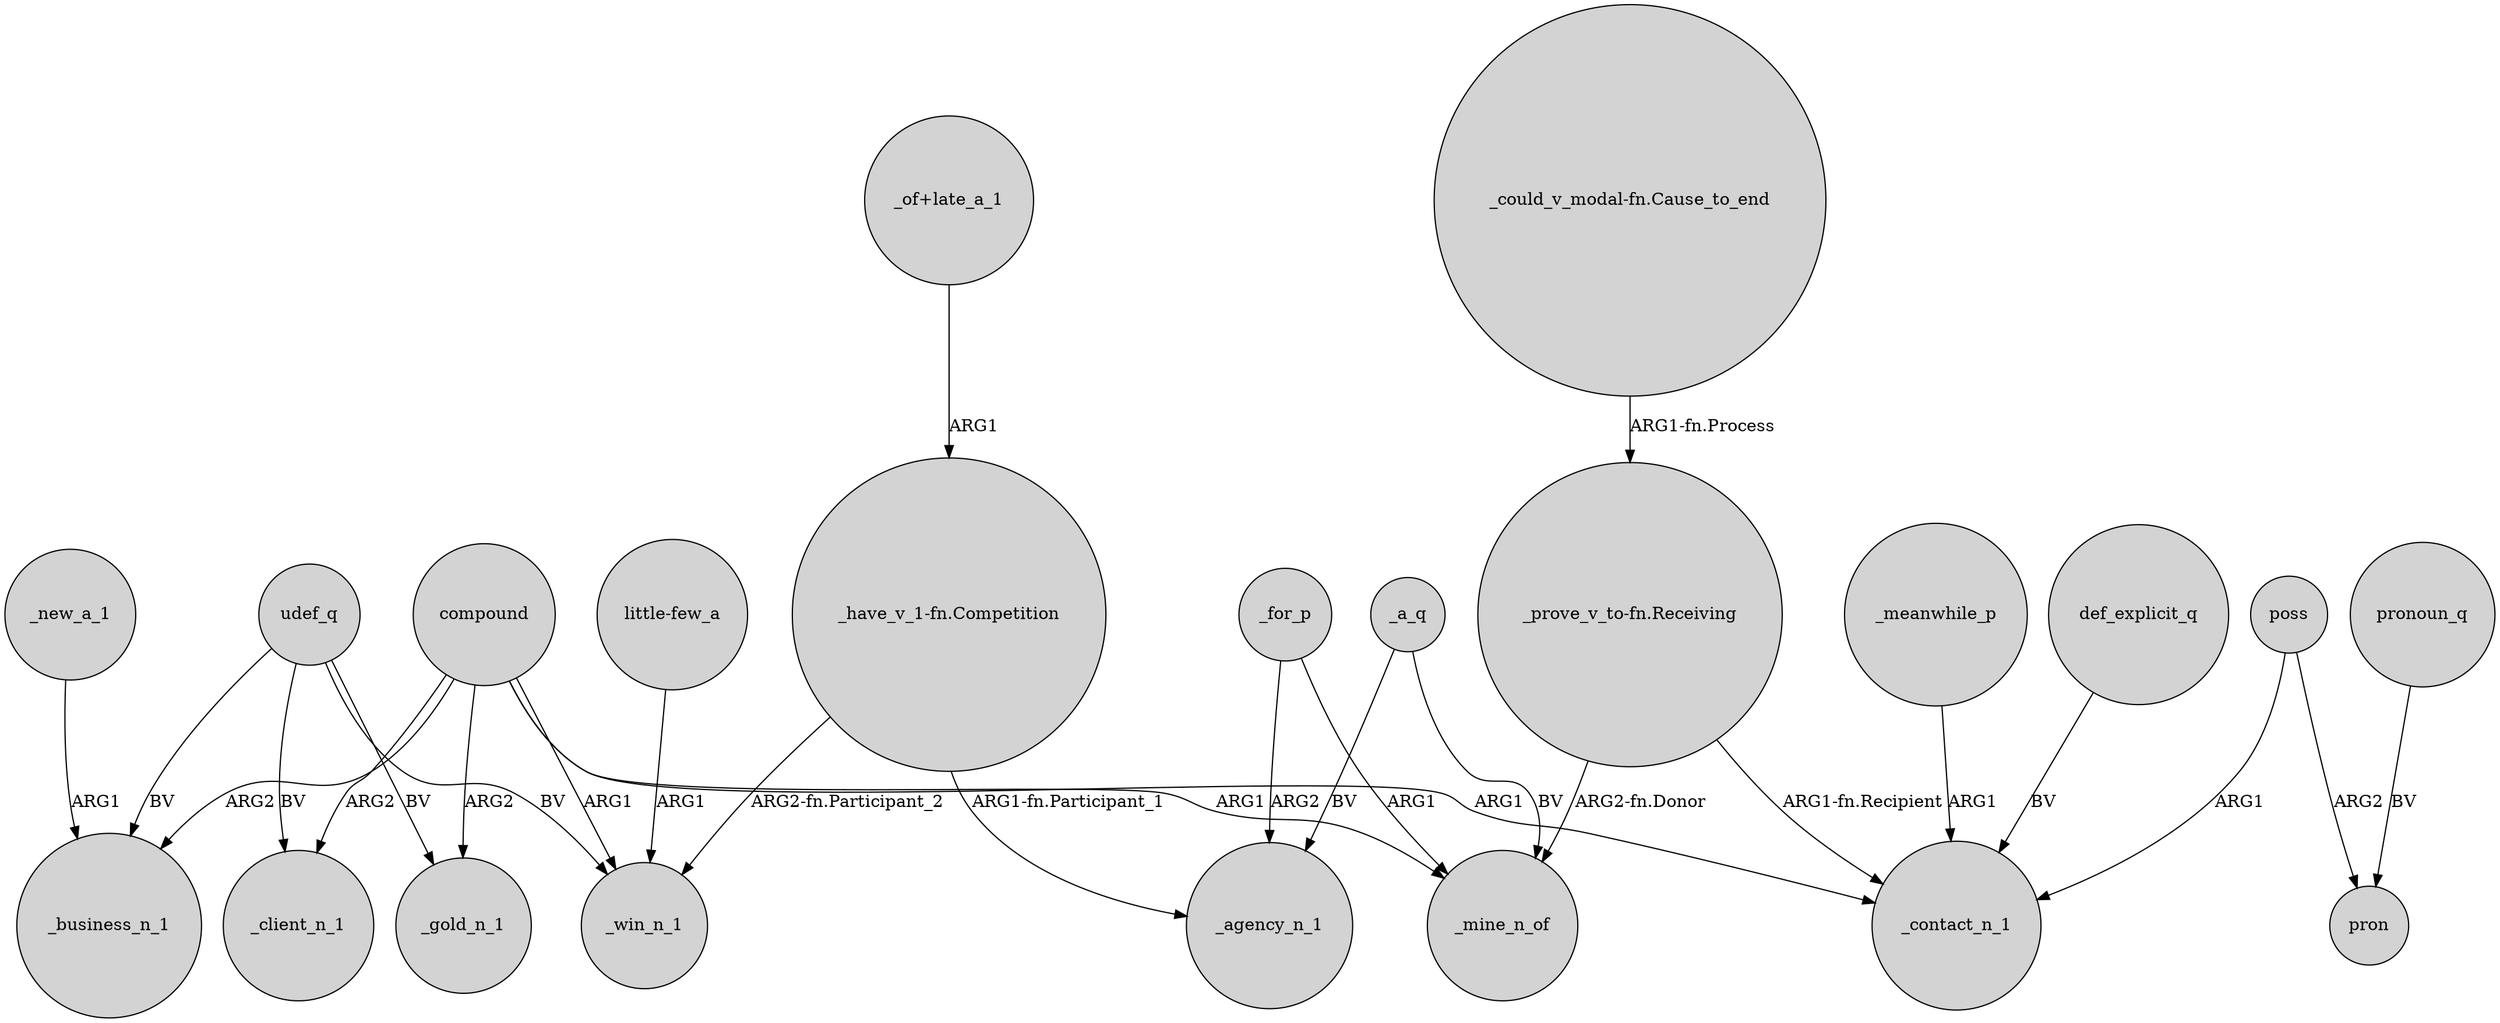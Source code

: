 digraph {
	node [shape=circle style=filled]
	compound -> _contact_n_1 [label=ARG1]
	_meanwhile_p -> _contact_n_1 [label=ARG1]
	"little-few_a" -> _win_n_1 [label=ARG1]
	_new_a_1 -> _business_n_1 [label=ARG1]
	"_could_v_modal-fn.Cause_to_end" -> "_prove_v_to-fn.Receiving" [label="ARG1-fn.Process"]
	_for_p -> _mine_n_of [label=ARG1]
	compound -> _gold_n_1 [label=ARG2]
	_for_p -> _agency_n_1 [label=ARG2]
	def_explicit_q -> _contact_n_1 [label=BV]
	"_have_v_1-fn.Competition" -> _agency_n_1 [label="ARG1-fn.Participant_1"]
	compound -> _mine_n_of [label=ARG1]
	udef_q -> _business_n_1 [label=BV]
	pronoun_q -> pron [label=BV]
	_a_q -> _agency_n_1 [label=BV]
	poss -> pron [label=ARG2]
	"_prove_v_to-fn.Receiving" -> _mine_n_of [label="ARG2-fn.Donor"]
	poss -> _contact_n_1 [label=ARG1]
	compound -> _client_n_1 [label=ARG2]
	_a_q -> _mine_n_of [label=BV]
	compound -> _business_n_1 [label=ARG2]
	"_have_v_1-fn.Competition" -> _win_n_1 [label="ARG2-fn.Participant_2"]
	udef_q -> _win_n_1 [label=BV]
	compound -> _win_n_1 [label=ARG1]
	udef_q -> _client_n_1 [label=BV]
	udef_q -> _gold_n_1 [label=BV]
	"_prove_v_to-fn.Receiving" -> _contact_n_1 [label="ARG1-fn.Recipient"]
	"_of+late_a_1" -> "_have_v_1-fn.Competition" [label=ARG1]
}
